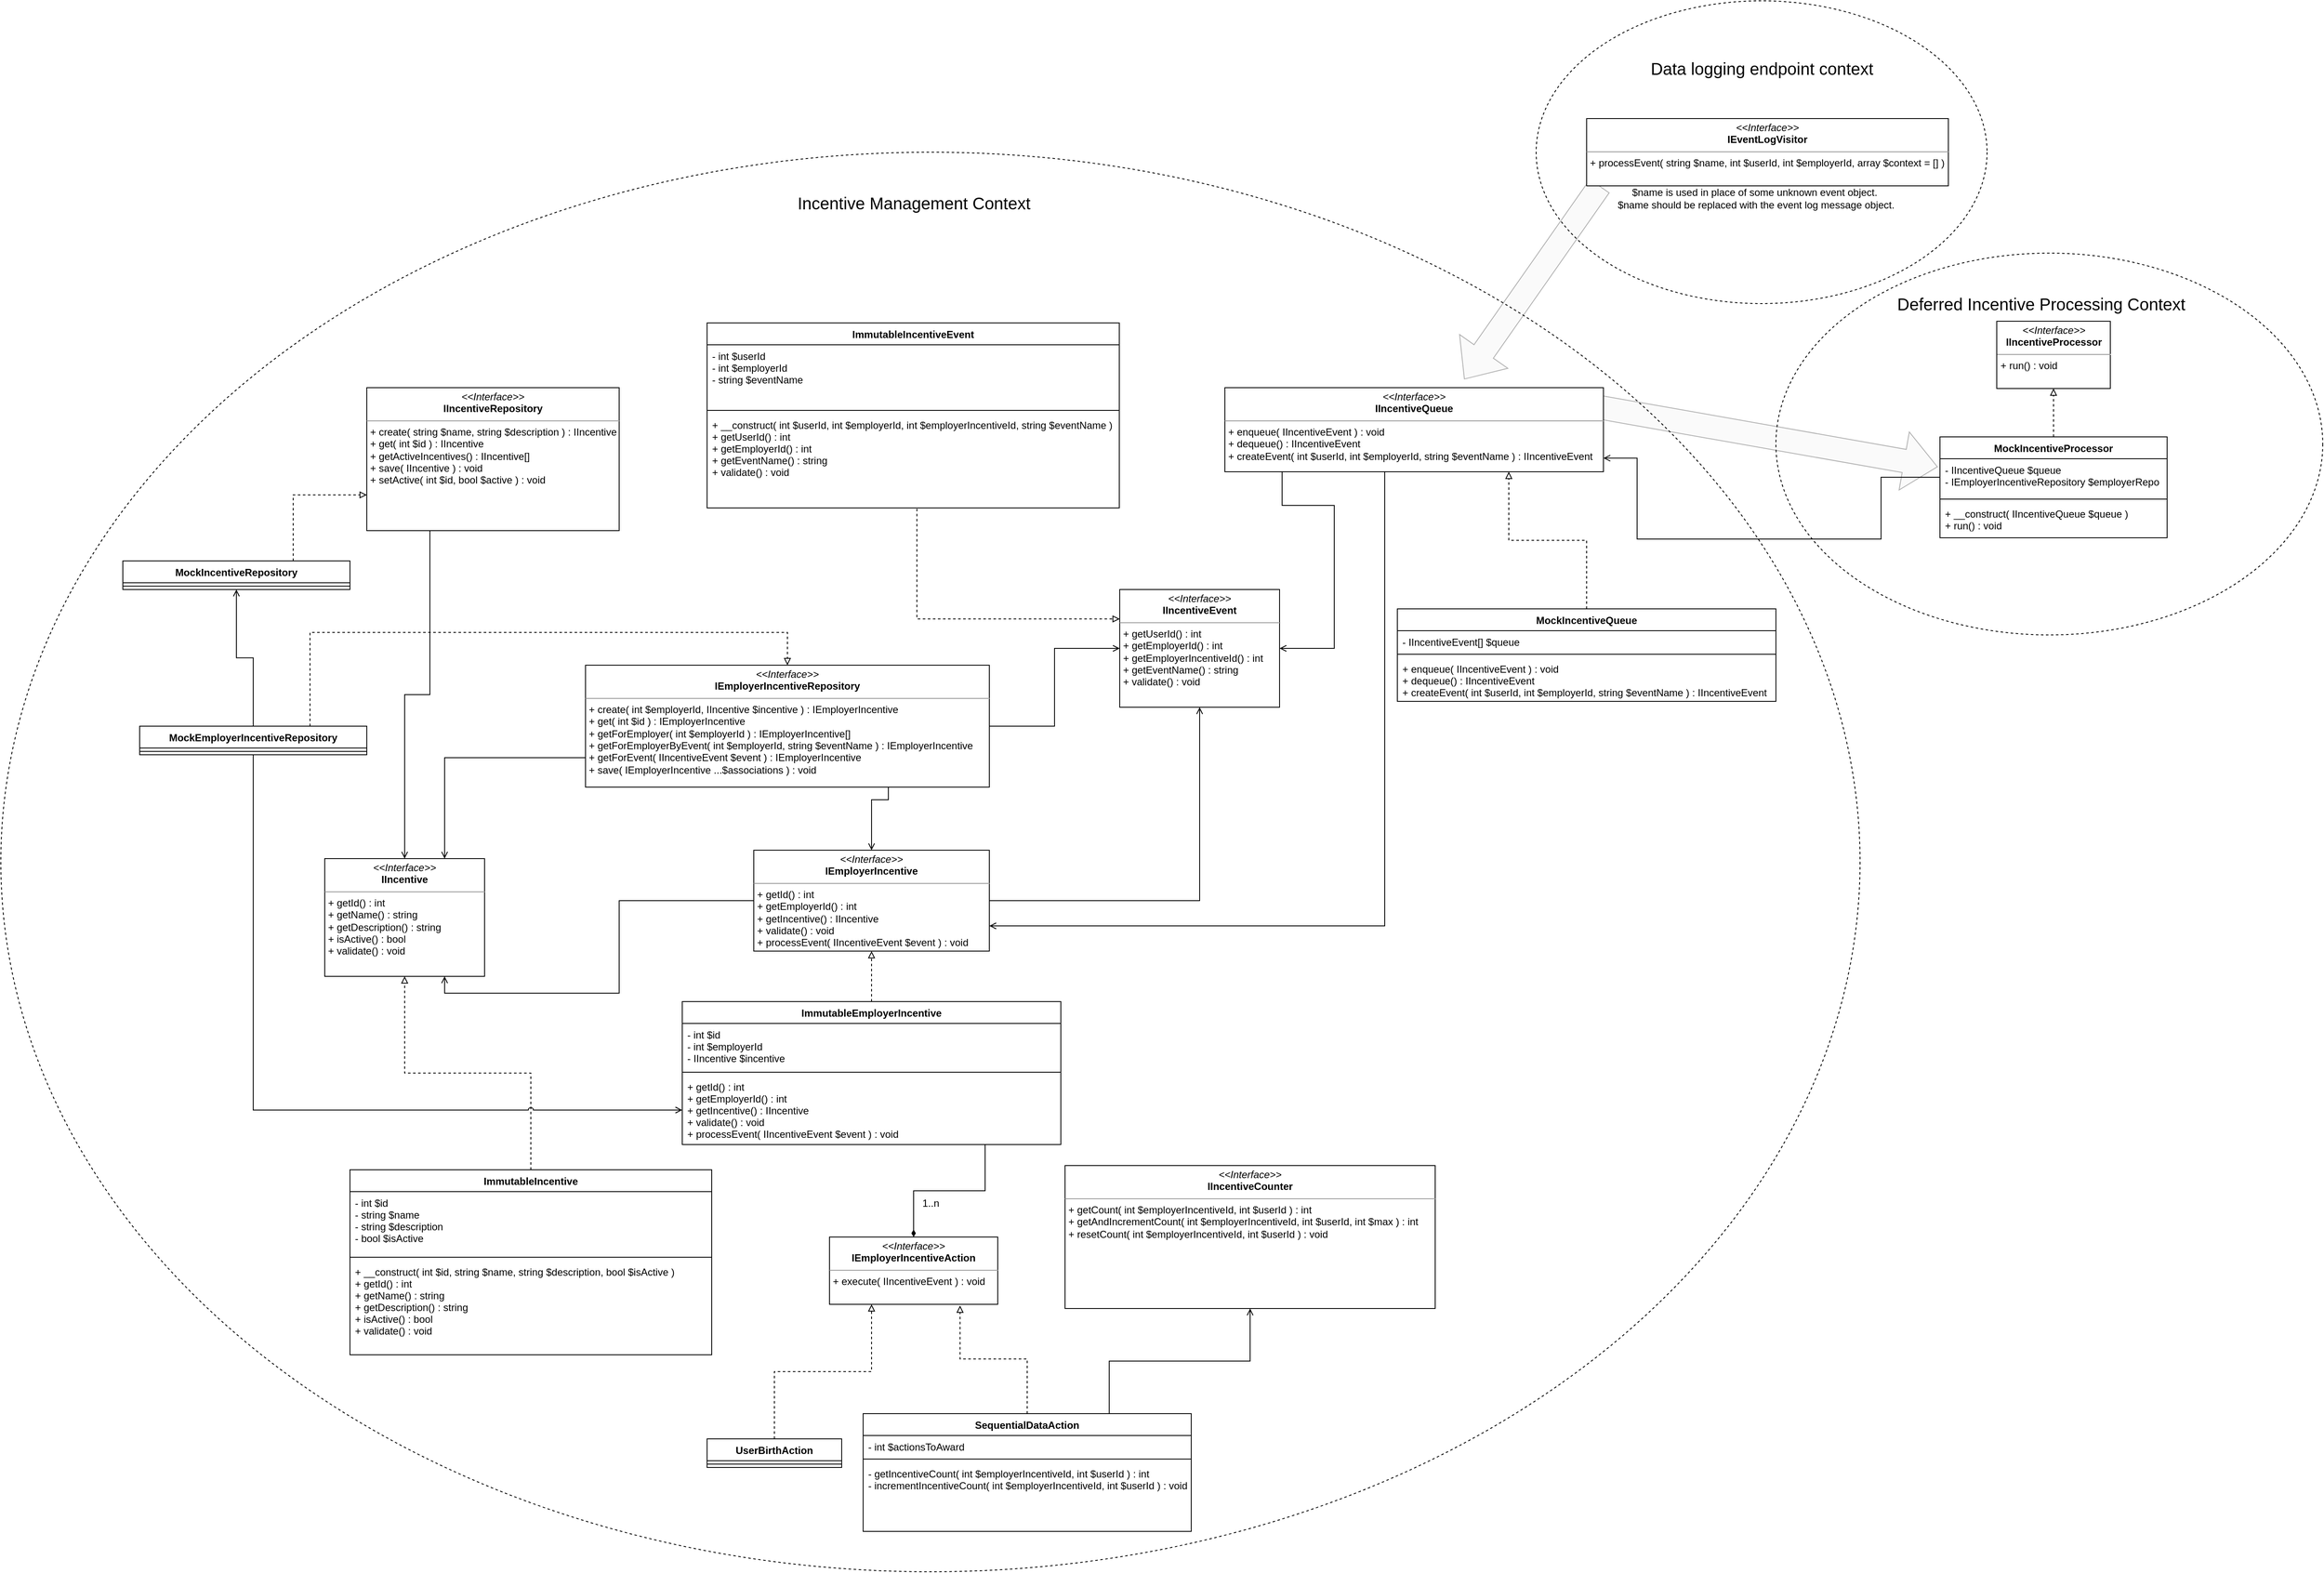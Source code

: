 <mxfile version="12.3.2" type="device" pages="1"><diagram id="w8nYKSgUVGwrsu3rwgp2" name="Page-1"><mxGraphModel dx="6105" dy="4440" grid="1" gridSize="10" guides="1" tooltips="1" connect="1" arrows="1" fold="1" page="1" pageScale="1" pageWidth="850" pageHeight="1100" math="0" shadow="0"><root><mxCell id="0"/><mxCell id="1" parent="0"/><mxCell id="diBROTIXN0L4jLdC5hcn-10" value="" style="html=1;shadow=0;dashed=0;align=center;verticalAlign=middle;shape=mxgraph.arrows2.arrow;dy=0.6;dx=40;notch=0;fillColor=#f5f5f5;rotation=125;strokeColor=#666666;fontColor=#333333;opacity=50;" vertex="1" parent="1"><mxGeometry x="-435" y="-1240" width="280" height="70" as="geometry"/></mxCell><mxCell id="diBROTIXN0L4jLdC5hcn-9" value="" style="html=1;shadow=0;dashed=0;align=center;verticalAlign=middle;shape=mxgraph.arrows2.arrow;dy=0.6;dx=40;notch=0;fillColor=#f5f5f5;rotation=10;strokeColor=#666666;fontColor=#333333;opacity=50;" vertex="1" parent="1"><mxGeometry x="-220" y="-1056.5" width="410" height="70" as="geometry"/></mxCell><mxCell id="diBROTIXN0L4jLdC5hcn-5" value="" style="ellipse;whiteSpace=wrap;html=1;dashed=1;fillColor=none;" vertex="1" parent="1"><mxGeometry x="-2115" y="-1360" width="2210" height="1688" as="geometry"/></mxCell><mxCell id="diBROTIXN0L4jLdC5hcn-3" value="" style="ellipse;whiteSpace=wrap;html=1;dashed=1;fillColor=none;" vertex="1" parent="1"><mxGeometry x="-5" y="-1240" width="650" height="454" as="geometry"/></mxCell><mxCell id="jz5-Tmm67pTyrGFN-O3j-2" value="&lt;p style=&quot;margin: 0px ; margin-top: 4px ; text-align: center&quot;&gt;&lt;i&gt;&amp;lt;&amp;lt;Interface&amp;gt;&amp;gt;&lt;/i&gt;&lt;br&gt;&lt;b&gt;IIncentive&lt;/b&gt;&lt;/p&gt;&lt;hr size=&quot;1&quot;&gt;&lt;p style=&quot;margin: 0px ; margin-left: 4px&quot;&gt;&lt;/p&gt;&lt;p style=&quot;margin: 0px ; margin-left: 4px&quot;&gt;+ getId() : int&lt;/p&gt;&lt;p style=&quot;margin: 0px ; margin-left: 4px&quot;&gt;+ getName() : string&lt;/p&gt;&lt;p style=&quot;margin: 0px ; margin-left: 4px&quot;&gt;+ getDescription() : string&lt;/p&gt;&lt;p style=&quot;margin: 0px ; margin-left: 4px&quot;&gt;+ isActive() : bool&lt;/p&gt;&lt;p style=&quot;margin: 0px ; margin-left: 4px&quot;&gt;+ validate() : void&lt;/p&gt;" style="verticalAlign=top;align=left;overflow=fill;fontSize=12;fontFamily=Helvetica;html=1;" parent="1" vertex="1"><mxGeometry x="-1730" y="-520" width="190" height="140" as="geometry"/></mxCell><mxCell id="jz5-Tmm67pTyrGFN-O3j-187" style="edgeStyle=orthogonalEdgeStyle;rounded=0;orthogonalLoop=1;jettySize=auto;html=1;entryX=0.5;entryY=0;entryDx=0;entryDy=0;startArrow=none;startFill=0;endArrow=open;endFill=0;exitX=0.25;exitY=1;exitDx=0;exitDy=0;" parent="1" source="jz5-Tmm67pTyrGFN-O3j-3" target="jz5-Tmm67pTyrGFN-O3j-2" edge="1"><mxGeometry relative="1" as="geometry"/></mxCell><mxCell id="jz5-Tmm67pTyrGFN-O3j-3" value="&lt;p style=&quot;margin: 0px ; margin-top: 4px ; text-align: center&quot;&gt;&lt;i&gt;&amp;lt;&amp;lt;Interface&amp;gt;&amp;gt;&lt;/i&gt;&lt;br&gt;&lt;b&gt;IIncentiveRepository&lt;/b&gt;&lt;/p&gt;&lt;hr size=&quot;1&quot;&gt;&lt;p style=&quot;margin: 0px ; margin-left: 4px&quot;&gt;&lt;/p&gt;&lt;p style=&quot;margin: 0px ; margin-left: 4px&quot;&gt;&lt;span&gt;+ create( string $name, string $description ) : IIncentive&lt;/span&gt;&lt;/p&gt;&lt;p style=&quot;margin: 0px ; margin-left: 4px&quot;&gt;&lt;span&gt;+ get( int $id ) : IIncentive&lt;/span&gt;&lt;br&gt;&lt;/p&gt;&lt;p style=&quot;margin: 0px ; margin-left: 4px&quot;&gt;+ getActiveIncentives() : IIncentive[]&lt;/p&gt;&lt;p style=&quot;margin: 0px ; margin-left: 4px&quot;&gt;&lt;span&gt;+ save( IIncentive ) : void&lt;/span&gt;&lt;br&gt;&lt;/p&gt;&lt;p style=&quot;margin: 0px ; margin-left: 4px&quot;&gt;&lt;span&gt;+ setActive( int $id, bool $active ) : void&lt;/span&gt;&lt;/p&gt;&lt;p style=&quot;margin: 0px ; margin-left: 4px&quot;&gt;&lt;br&gt;&lt;/p&gt;" style="verticalAlign=top;align=left;overflow=fill;fontSize=12;fontFamily=Helvetica;html=1;" parent="1" vertex="1"><mxGeometry x="-1680" y="-1080" width="300" height="170" as="geometry"/></mxCell><mxCell id="jz5-Tmm67pTyrGFN-O3j-185" style="edgeStyle=orthogonalEdgeStyle;rounded=0;orthogonalLoop=1;jettySize=auto;html=1;entryX=0;entryY=0.5;entryDx=0;entryDy=0;startArrow=none;startFill=0;endArrow=open;endFill=0;" parent="1" source="jz5-Tmm67pTyrGFN-O3j-63" target="jz5-Tmm67pTyrGFN-O3j-155" edge="1"><mxGeometry relative="1" as="geometry"/></mxCell><mxCell id="jz5-Tmm67pTyrGFN-O3j-188" style="edgeStyle=orthogonalEdgeStyle;rounded=0;orthogonalLoop=1;jettySize=auto;html=1;startArrow=none;startFill=0;endArrow=open;endFill=0;exitX=0.75;exitY=1;exitDx=0;exitDy=0;entryX=0.5;entryY=0;entryDx=0;entryDy=0;" parent="1" source="jz5-Tmm67pTyrGFN-O3j-63" target="jz5-Tmm67pTyrGFN-O3j-64" edge="1"><mxGeometry relative="1" as="geometry"><Array as="points"><mxPoint x="-1060" y="-590"/><mxPoint x="-1080" y="-590"/></Array><mxPoint x="-1100" y="-560" as="targetPoint"/></mxGeometry></mxCell><mxCell id="jz5-Tmm67pTyrGFN-O3j-227" style="edgeStyle=orthogonalEdgeStyle;rounded=0;orthogonalLoop=1;jettySize=auto;html=1;entryX=0.75;entryY=0;entryDx=0;entryDy=0;startArrow=none;startFill=0;endArrow=open;endFill=0;exitX=0;exitY=0.75;exitDx=0;exitDy=0;" parent="1" source="jz5-Tmm67pTyrGFN-O3j-63" target="jz5-Tmm67pTyrGFN-O3j-2" edge="1"><mxGeometry relative="1" as="geometry"><Array as="points"><mxPoint x="-1320" y="-640"/><mxPoint x="-1588" y="-640"/></Array></mxGeometry></mxCell><mxCell id="jz5-Tmm67pTyrGFN-O3j-63" value="&lt;p style=&quot;margin: 0px ; margin-top: 4px ; text-align: center&quot;&gt;&lt;i&gt;&amp;lt;&amp;lt;Interface&amp;gt;&amp;gt;&lt;/i&gt;&lt;br&gt;&lt;b&gt;IEmployerIncentiveRepository&lt;/b&gt;&lt;/p&gt;&lt;hr size=&quot;1&quot;&gt;&lt;p style=&quot;margin: 0px ; margin-left: 4px&quot;&gt;&lt;/p&gt;&lt;p style=&quot;margin: 0px ; margin-left: 4px&quot;&gt;+ create( int $employerId, IIncentive $incentive ) : IEmployerIncentive&lt;/p&gt;&lt;p style=&quot;margin: 0px ; margin-left: 4px&quot;&gt;+ get( int $id ) : IEmployerIncentive&lt;/p&gt;&lt;p style=&quot;margin: 0px ; margin-left: 4px&quot;&gt;+ getForEmployer( int $employerId ) : IEmployerIncentive[]&lt;/p&gt;&lt;p style=&quot;margin: 0px ; margin-left: 4px&quot;&gt;+ getForEmployerByEvent( int $employerId, string $eventName ) : IEmployerIncentive&lt;br&gt;&lt;/p&gt;&lt;p style=&quot;margin: 0px ; margin-left: 4px&quot;&gt;+ getForEvent( IIncentiveEvent $event ) : IEmployerIncentive&lt;br&gt;&lt;/p&gt;&lt;p style=&quot;margin: 0px ; margin-left: 4px&quot;&gt;&lt;span&gt;+ save( IEmployerIncentive ...$associations ) : void&lt;/span&gt;&lt;/p&gt;" style="verticalAlign=top;align=left;overflow=fill;fontSize=12;fontFamily=Helvetica;html=1;" parent="1" vertex="1"><mxGeometry x="-1420" y="-750" width="480" height="145" as="geometry"/></mxCell><mxCell id="jz5-Tmm67pTyrGFN-O3j-189" style="edgeStyle=orthogonalEdgeStyle;rounded=0;orthogonalLoop=1;jettySize=auto;html=1;entryX=0.5;entryY=1;entryDx=0;entryDy=0;startArrow=none;startFill=0;endArrow=open;endFill=0;" parent="1" source="jz5-Tmm67pTyrGFN-O3j-64" target="jz5-Tmm67pTyrGFN-O3j-155" edge="1"><mxGeometry relative="1" as="geometry"/></mxCell><mxCell id="jz5-Tmm67pTyrGFN-O3j-216" style="edgeStyle=orthogonalEdgeStyle;rounded=0;orthogonalLoop=1;jettySize=auto;html=1;entryX=0.75;entryY=1;entryDx=0;entryDy=0;startArrow=none;startFill=0;endArrow=open;endFill=0;" parent="1" source="jz5-Tmm67pTyrGFN-O3j-64" target="jz5-Tmm67pTyrGFN-O3j-2" edge="1"><mxGeometry relative="1" as="geometry"/></mxCell><mxCell id="jz5-Tmm67pTyrGFN-O3j-64" value="&lt;p style=&quot;margin: 0px ; margin-top: 4px ; text-align: center&quot;&gt;&lt;i&gt;&amp;lt;&amp;lt;Interface&amp;gt;&amp;gt;&lt;/i&gt;&lt;br&gt;&lt;b&gt;IEmployerIncentive&lt;/b&gt;&lt;/p&gt;&lt;hr size=&quot;1&quot;&gt;&lt;p style=&quot;margin: 0px ; margin-left: 4px&quot;&gt;&lt;/p&gt;&lt;p style=&quot;margin: 0px ; margin-left: 4px&quot;&gt;+ getId() : int&lt;/p&gt;&lt;p style=&quot;margin: 0px ; margin-left: 4px&quot;&gt;+ getEmployerId() : int&lt;/p&gt;&lt;p style=&quot;margin: 0px ; margin-left: 4px&quot;&gt;+ getIncentive() : IIncentive&lt;/p&gt;&lt;p style=&quot;margin: 0px ; margin-left: 4px&quot;&gt;+ validate() : void&lt;/p&gt;&lt;p style=&quot;margin: 0px ; margin-left: 4px&quot;&gt;+ processEvent( IIncentiveEvent $event ) : void&amp;nbsp;&lt;/p&gt;" style="verticalAlign=top;align=left;overflow=fill;fontSize=12;fontFamily=Helvetica;html=1;" parent="1" vertex="1"><mxGeometry x="-1220" y="-530" width="280" height="120" as="geometry"/></mxCell><mxCell id="jz5-Tmm67pTyrGFN-O3j-186" style="edgeStyle=orthogonalEdgeStyle;rounded=0;orthogonalLoop=1;jettySize=auto;html=1;entryX=1;entryY=0.5;entryDx=0;entryDy=0;startArrow=none;startFill=0;endArrow=open;endFill=0;exitX=0.25;exitY=1;exitDx=0;exitDy=0;" parent="1" source="jz5-Tmm67pTyrGFN-O3j-112" target="jz5-Tmm67pTyrGFN-O3j-155" edge="1"><mxGeometry relative="1" as="geometry"><Array as="points"><mxPoint x="-592" y="-940"/><mxPoint x="-530" y="-940"/><mxPoint x="-530" y="-770"/></Array></mxGeometry></mxCell><mxCell id="jz5-Tmm67pTyrGFN-O3j-229" style="edgeStyle=orthogonalEdgeStyle;rounded=0;orthogonalLoop=1;jettySize=auto;html=1;entryX=1;entryY=0.75;entryDx=0;entryDy=0;startArrow=none;startFill=0;endArrow=open;endFill=0;exitX=0.5;exitY=1;exitDx=0;exitDy=0;" parent="1" source="jz5-Tmm67pTyrGFN-O3j-112" target="jz5-Tmm67pTyrGFN-O3j-64" edge="1"><mxGeometry relative="1" as="geometry"><Array as="points"><mxPoint x="-470" y="-980"/><mxPoint x="-470" y="-440"/></Array></mxGeometry></mxCell><mxCell id="jz5-Tmm67pTyrGFN-O3j-112" value="&lt;p style=&quot;margin: 0px ; margin-top: 4px ; text-align: center&quot;&gt;&lt;i&gt;&amp;lt;&amp;lt;Interface&amp;gt;&amp;gt;&lt;/i&gt;&lt;br&gt;&lt;b&gt;IIncentiveQueue&lt;/b&gt;&lt;/p&gt;&lt;hr size=&quot;1&quot;&gt;&lt;p style=&quot;margin: 0px ; margin-left: 4px&quot;&gt;&lt;/p&gt;&lt;p style=&quot;margin: 0px ; margin-left: 4px&quot;&gt;+ enqueue( IIncentiveEvent ) : void&lt;/p&gt;&lt;p style=&quot;margin: 0px ; margin-left: 4px&quot;&gt;+ dequeue() : IIncentiveEvent&lt;/p&gt;&lt;p style=&quot;margin: 0px ; margin-left: 4px&quot;&gt;+ createEvent( int $userId, int $employerId, string $eventName ) : IIncentiveEvent&lt;/p&gt;" style="verticalAlign=top;align=left;overflow=fill;fontSize=12;fontFamily=Helvetica;html=1;" parent="1" vertex="1"><mxGeometry x="-660" y="-1080" width="450" height="100" as="geometry"/></mxCell><mxCell id="jz5-Tmm67pTyrGFN-O3j-131" value="&lt;p style=&quot;margin: 0px ; margin-top: 4px ; text-align: center&quot;&gt;&lt;i&gt;&amp;lt;&amp;lt;Interface&amp;gt;&amp;gt;&lt;/i&gt;&lt;br&gt;&lt;b&gt;IIncentiveProcessor&lt;/b&gt;&lt;/p&gt;&lt;hr size=&quot;1&quot;&gt;&lt;p style=&quot;margin: 0px ; margin-left: 4px&quot;&gt;&lt;/p&gt;&lt;p style=&quot;margin: 0px ; margin-left: 4px&quot;&gt;+ run() : void&lt;/p&gt;" style="verticalAlign=top;align=left;overflow=fill;fontSize=12;fontFamily=Helvetica;html=1;" parent="1" vertex="1"><mxGeometry x="257.5" y="-1159" width="135" height="80" as="geometry"/></mxCell><mxCell id="jz5-Tmm67pTyrGFN-O3j-155" value="&lt;p style=&quot;margin: 0px ; margin-top: 4px ; text-align: center&quot;&gt;&lt;i&gt;&amp;lt;&amp;lt;Interface&amp;gt;&amp;gt;&lt;/i&gt;&lt;br&gt;&lt;b&gt;IIncentiveEvent&lt;/b&gt;&lt;/p&gt;&lt;hr size=&quot;1&quot;&gt;&lt;p style=&quot;margin: 0px ; margin-left: 4px&quot;&gt;&lt;/p&gt;&lt;p style=&quot;margin: 0px ; margin-left: 4px&quot;&gt;+ getUserId() : int&lt;/p&gt;&lt;p style=&quot;margin: 0px ; margin-left: 4px&quot;&gt;+ getEmployerId() : int&lt;/p&gt;&lt;p style=&quot;margin: 0px ; margin-left: 4px&quot;&gt;+ getEmployerIncentiveId() : int&lt;/p&gt;&lt;p style=&quot;margin: 0px ; margin-left: 4px&quot;&gt;&lt;span&gt;+ getEventName() : string&lt;/span&gt;&lt;br&gt;&lt;/p&gt;&lt;p style=&quot;margin: 0px ; margin-left: 4px&quot;&gt;+ validate() : void&lt;/p&gt;&lt;p style=&quot;margin: 0px ; margin-left: 4px&quot;&gt;&lt;br&gt;&lt;/p&gt;" style="verticalAlign=top;align=left;overflow=fill;fontSize=12;fontFamily=Helvetica;html=1;" parent="1" vertex="1"><mxGeometry x="-785" y="-840" width="190" height="140" as="geometry"/></mxCell><mxCell id="jz5-Tmm67pTyrGFN-O3j-160" value="&lt;p style=&quot;margin: 0px ; margin-top: 4px ; text-align: center&quot;&gt;&lt;i&gt;&amp;lt;&amp;lt;Interface&amp;gt;&amp;gt;&lt;/i&gt;&lt;br&gt;&lt;b&gt;IEmployerIncentiveAction&lt;/b&gt;&lt;/p&gt;&lt;hr size=&quot;1&quot;&gt;&lt;p style=&quot;margin: 0px ; margin-left: 4px&quot;&gt;&lt;/p&gt;&lt;p style=&quot;margin: 0px ; margin-left: 4px&quot;&gt;+ execute( IIncentiveEvent ) : void&lt;/p&gt;" style="verticalAlign=top;align=left;overflow=fill;fontSize=12;fontFamily=Helvetica;html=1;" parent="1" vertex="1"><mxGeometry x="-1130" y="-70" width="200" height="80" as="geometry"/></mxCell><mxCell id="jz5-Tmm67pTyrGFN-O3j-192" value="" style="group" parent="1" vertex="1" connectable="0"><mxGeometry x="-230" y="-1400" width="430" height="110" as="geometry"/></mxCell><mxCell id="jz5-Tmm67pTyrGFN-O3j-109" value="&lt;p style=&quot;margin: 0px ; margin-top: 4px ; text-align: center&quot;&gt;&lt;i&gt;&amp;lt;&amp;lt;Interface&amp;gt;&amp;gt;&lt;/i&gt;&lt;br&gt;&lt;b&gt;IEventLogVisitor&lt;/b&gt;&lt;/p&gt;&lt;hr size=&quot;1&quot;&gt;&lt;p style=&quot;margin: 0px ; margin-left: 4px&quot;&gt;&lt;/p&gt;&lt;p style=&quot;margin: 0px ; margin-left: 4px&quot;&gt;+ processEvent( string $name, int $userId, int $employerId, array $context = [] )&lt;br&gt;&lt;br&gt;&lt;/p&gt;" style="verticalAlign=top;align=left;overflow=fill;fontSize=12;fontFamily=Helvetica;html=1;" parent="jz5-Tmm67pTyrGFN-O3j-192" vertex="1"><mxGeometry width="430" height="80" as="geometry"/></mxCell><mxCell id="jz5-Tmm67pTyrGFN-O3j-118" value="$name is used in place of some unknown event object.&amp;nbsp; &lt;br&gt;$name should be replaced with the event log message object." style="text;html=1;align=center;verticalAlign=middle;resizable=0;points=[];;autosize=1;" parent="jz5-Tmm67pTyrGFN-O3j-192" vertex="1"><mxGeometry x="30.5" y="80" width="340" height="30" as="geometry"/></mxCell><mxCell id="jz5-Tmm67pTyrGFN-O3j-197" style="edgeStyle=orthogonalEdgeStyle;rounded=0;orthogonalLoop=1;jettySize=auto;html=1;entryX=0.5;entryY=1;entryDx=0;entryDy=0;startArrow=none;startFill=0;endArrow=block;endFill=0;dashed=1;" parent="1" source="jz5-Tmm67pTyrGFN-O3j-193" target="jz5-Tmm67pTyrGFN-O3j-131" edge="1"><mxGeometry relative="1" as="geometry"/></mxCell><mxCell id="jz5-Tmm67pTyrGFN-O3j-236" style="edgeStyle=orthogonalEdgeStyle;rounded=0;jumpStyle=arc;orthogonalLoop=1;jettySize=auto;html=1;startArrow=none;startFill=0;endArrow=open;endFill=0;exitX=0;exitY=0.5;exitDx=0;exitDy=0;entryX=1;entryY=0.838;entryDx=0;entryDy=0;entryPerimeter=0;" parent="1" source="jz5-Tmm67pTyrGFN-O3j-194" target="jz5-Tmm67pTyrGFN-O3j-112" edge="1"><mxGeometry relative="1" as="geometry"><Array as="points"><mxPoint x="120" y="-973"/><mxPoint x="120" y="-900"/><mxPoint x="-170" y="-900"/><mxPoint x="-170" y="-996"/></Array><mxPoint x="150" y="-869" as="sourcePoint"/><mxPoint x="-130" y="-1060" as="targetPoint"/></mxGeometry></mxCell><mxCell id="jz5-Tmm67pTyrGFN-O3j-193" value="MockIncentiveProcessor" style="swimlane;fontStyle=1;align=center;verticalAlign=top;childLayout=stackLayout;horizontal=1;startSize=26;horizontalStack=0;resizeParent=1;resizeParentMax=0;resizeLast=0;collapsible=1;marginBottom=0;" parent="1" vertex="1"><mxGeometry x="190" y="-1021.5" width="270" height="120" as="geometry"/></mxCell><mxCell id="jz5-Tmm67pTyrGFN-O3j-194" value="- IIncentiveQueue $queue&#10;- IEmployerIncentiveRepository $employerRepo" style="text;strokeColor=none;fillColor=none;align=left;verticalAlign=top;spacingLeft=4;spacingRight=4;overflow=hidden;rotatable=0;points=[[0,0.5],[1,0.5]];portConstraint=eastwest;" parent="jz5-Tmm67pTyrGFN-O3j-193" vertex="1"><mxGeometry y="26" width="270" height="44" as="geometry"/></mxCell><mxCell id="jz5-Tmm67pTyrGFN-O3j-195" value="" style="line;strokeWidth=1;fillColor=none;align=left;verticalAlign=middle;spacingTop=-1;spacingLeft=3;spacingRight=3;rotatable=0;labelPosition=right;points=[];portConstraint=eastwest;" parent="jz5-Tmm67pTyrGFN-O3j-193" vertex="1"><mxGeometry y="70" width="270" height="8" as="geometry"/></mxCell><mxCell id="jz5-Tmm67pTyrGFN-O3j-196" value="+ __construct( IIncentiveQueue $queue )&#10;+ run() : void" style="text;strokeColor=none;fillColor=none;align=left;verticalAlign=top;spacingLeft=4;spacingRight=4;overflow=hidden;rotatable=0;points=[[0,0.5],[1,0.5]];portConstraint=eastwest;" parent="jz5-Tmm67pTyrGFN-O3j-193" vertex="1"><mxGeometry y="78" width="270" height="42" as="geometry"/></mxCell><mxCell id="jz5-Tmm67pTyrGFN-O3j-203" style="edgeStyle=orthogonalEdgeStyle;rounded=0;orthogonalLoop=1;jettySize=auto;html=1;entryX=0;entryY=0.75;entryDx=0;entryDy=0;dashed=1;startArrow=none;startFill=0;endArrow=block;endFill=0;exitX=0.75;exitY=0;exitDx=0;exitDy=0;" parent="1" source="jz5-Tmm67pTyrGFN-O3j-198" target="jz5-Tmm67pTyrGFN-O3j-3" edge="1"><mxGeometry relative="1" as="geometry"/></mxCell><mxCell id="jz5-Tmm67pTyrGFN-O3j-198" value="MockIncentiveRepository" style="swimlane;fontStyle=1;align=center;verticalAlign=top;childLayout=stackLayout;horizontal=1;startSize=26;horizontalStack=0;resizeParent=1;resizeParentMax=0;resizeLast=0;collapsible=1;marginBottom=0;" parent="1" vertex="1"><mxGeometry x="-1970" y="-874" width="270" height="34" as="geometry"/></mxCell><mxCell id="jz5-Tmm67pTyrGFN-O3j-200" value="" style="line;strokeWidth=1;fillColor=none;align=left;verticalAlign=middle;spacingTop=-1;spacingLeft=3;spacingRight=3;rotatable=0;labelPosition=right;points=[];portConstraint=eastwest;" parent="jz5-Tmm67pTyrGFN-O3j-198" vertex="1"><mxGeometry y="26" width="270" height="8" as="geometry"/></mxCell><mxCell id="jz5-Tmm67pTyrGFN-O3j-208" style="edgeStyle=orthogonalEdgeStyle;rounded=0;orthogonalLoop=1;jettySize=auto;html=1;entryX=0.5;entryY=1;entryDx=0;entryDy=0;dashed=1;startArrow=none;startFill=0;endArrow=block;endFill=0;" parent="1" source="jz5-Tmm67pTyrGFN-O3j-204" target="jz5-Tmm67pTyrGFN-O3j-2" edge="1"><mxGeometry relative="1" as="geometry"/></mxCell><mxCell id="jz5-Tmm67pTyrGFN-O3j-204" value="ImmutableIncentive" style="swimlane;fontStyle=1;align=center;verticalAlign=top;childLayout=stackLayout;horizontal=1;startSize=26;horizontalStack=0;resizeParent=1;resizeParentMax=0;resizeLast=0;collapsible=1;marginBottom=0;" parent="1" vertex="1"><mxGeometry x="-1700" y="-150" width="430" height="220" as="geometry"/></mxCell><mxCell id="jz5-Tmm67pTyrGFN-O3j-205" value="- int $id&#10;- string $name&#10;- string $description&#10;- bool $isActive" style="text;strokeColor=none;fillColor=none;align=left;verticalAlign=top;spacingLeft=4;spacingRight=4;overflow=hidden;rotatable=0;points=[[0,0.5],[1,0.5]];portConstraint=eastwest;" parent="jz5-Tmm67pTyrGFN-O3j-204" vertex="1"><mxGeometry y="26" width="430" height="74" as="geometry"/></mxCell><mxCell id="jz5-Tmm67pTyrGFN-O3j-206" value="" style="line;strokeWidth=1;fillColor=none;align=left;verticalAlign=middle;spacingTop=-1;spacingLeft=3;spacingRight=3;rotatable=0;labelPosition=right;points=[];portConstraint=eastwest;" parent="jz5-Tmm67pTyrGFN-O3j-204" vertex="1"><mxGeometry y="100" width="430" height="8" as="geometry"/></mxCell><mxCell id="jz5-Tmm67pTyrGFN-O3j-207" value="+ __construct( int $id, string $name, string $description, bool $isActive )&#10;+ getId() : int&#10;+ getName() : string&#10;+ getDescription() : string&#10;+ isActive() : bool&#10;+ validate() : void" style="text;strokeColor=none;fillColor=none;align=left;verticalAlign=top;spacingLeft=4;spacingRight=4;overflow=hidden;rotatable=0;points=[[0,0.5],[1,0.5]];portConstraint=eastwest;" parent="jz5-Tmm67pTyrGFN-O3j-204" vertex="1"><mxGeometry y="108" width="430" height="112" as="geometry"/></mxCell><mxCell id="jz5-Tmm67pTyrGFN-O3j-217" style="edgeStyle=orthogonalEdgeStyle;rounded=0;orthogonalLoop=1;jettySize=auto;html=1;entryX=0.75;entryY=1;entryDx=0;entryDy=0;startArrow=none;startFill=0;endArrow=block;endFill=0;dashed=1;" parent="1" source="jz5-Tmm67pTyrGFN-O3j-209" target="jz5-Tmm67pTyrGFN-O3j-112" edge="1"><mxGeometry relative="1" as="geometry"/></mxCell><mxCell id="jz5-Tmm67pTyrGFN-O3j-209" value="MockIncentiveQueue" style="swimlane;fontStyle=1;align=center;verticalAlign=top;childLayout=stackLayout;horizontal=1;startSize=26;horizontalStack=0;resizeParent=1;resizeParentMax=0;resizeLast=0;collapsible=1;marginBottom=0;" parent="1" vertex="1"><mxGeometry x="-455" y="-817" width="450" height="110" as="geometry"/></mxCell><mxCell id="jz5-Tmm67pTyrGFN-O3j-210" value="- IIncentiveEvent[] $queue" style="text;strokeColor=none;fillColor=none;align=left;verticalAlign=top;spacingLeft=4;spacingRight=4;overflow=hidden;rotatable=0;points=[[0,0.5],[1,0.5]];portConstraint=eastwest;" parent="jz5-Tmm67pTyrGFN-O3j-209" vertex="1"><mxGeometry y="26" width="450" height="24" as="geometry"/></mxCell><mxCell id="jz5-Tmm67pTyrGFN-O3j-211" value="" style="line;strokeWidth=1;fillColor=none;align=left;verticalAlign=middle;spacingTop=-1;spacingLeft=3;spacingRight=3;rotatable=0;labelPosition=right;points=[];portConstraint=eastwest;" parent="jz5-Tmm67pTyrGFN-O3j-209" vertex="1"><mxGeometry y="50" width="450" height="8" as="geometry"/></mxCell><mxCell id="jz5-Tmm67pTyrGFN-O3j-212" value="+ enqueue( IIncentiveEvent ) : void&#10;+ dequeue() : IIncentiveEvent&#10;+ createEvent( int $userId, int $employerId, string $eventName ) : IIncentiveEvent" style="text;strokeColor=none;fillColor=none;align=left;verticalAlign=top;spacingLeft=4;spacingRight=4;overflow=hidden;rotatable=0;points=[[0,0.5],[1,0.5]];portConstraint=eastwest;" parent="jz5-Tmm67pTyrGFN-O3j-209" vertex="1"><mxGeometry y="58" width="450" height="52" as="geometry"/></mxCell><mxCell id="jz5-Tmm67pTyrGFN-O3j-215" style="edgeStyle=orthogonalEdgeStyle;rounded=0;orthogonalLoop=1;jettySize=auto;html=1;entryX=0.5;entryY=0;entryDx=0;entryDy=0;dashed=1;startArrow=none;startFill=0;endArrow=block;endFill=0;exitX=0.75;exitY=0;exitDx=0;exitDy=0;" parent="1" source="jz5-Tmm67pTyrGFN-O3j-213" target="jz5-Tmm67pTyrGFN-O3j-63" edge="1"><mxGeometry relative="1" as="geometry"><Array as="points"><mxPoint x="-1747" y="-789"/><mxPoint x="-1180" y="-789"/></Array></mxGeometry></mxCell><mxCell id="jz5-Tmm67pTyrGFN-O3j-224" style="edgeStyle=orthogonalEdgeStyle;rounded=0;orthogonalLoop=1;jettySize=auto;html=1;entryX=0.5;entryY=1;entryDx=0;entryDy=0;startArrow=none;startFill=0;endArrow=open;endFill=0;exitX=0.5;exitY=0;exitDx=0;exitDy=0;" parent="1" source="jz5-Tmm67pTyrGFN-O3j-213" target="jz5-Tmm67pTyrGFN-O3j-198" edge="1"><mxGeometry relative="1" as="geometry"/></mxCell><mxCell id="jz5-Tmm67pTyrGFN-O3j-237" style="edgeStyle=orthogonalEdgeStyle;rounded=0;jumpStyle=arc;orthogonalLoop=1;jettySize=auto;html=1;entryX=0;entryY=0.5;entryDx=0;entryDy=0;startArrow=none;startFill=0;endArrow=open;endFill=0;" parent="1" source="jz5-Tmm67pTyrGFN-O3j-213" target="jz5-Tmm67pTyrGFN-O3j-221" edge="1"><mxGeometry relative="1" as="geometry"/></mxCell><mxCell id="jz5-Tmm67pTyrGFN-O3j-213" value="MockEmployerIncentiveRepository" style="swimlane;fontStyle=1;align=center;verticalAlign=top;childLayout=stackLayout;horizontal=1;startSize=26;horizontalStack=0;resizeParent=1;resizeParentMax=0;resizeLast=0;collapsible=1;marginBottom=0;" parent="1" vertex="1"><mxGeometry x="-1950" y="-677.5" width="270" height="34" as="geometry"/></mxCell><mxCell id="jz5-Tmm67pTyrGFN-O3j-214" value="" style="line;strokeWidth=1;fillColor=none;align=left;verticalAlign=middle;spacingTop=-1;spacingLeft=3;spacingRight=3;rotatable=0;labelPosition=right;points=[];portConstraint=eastwest;" parent="jz5-Tmm67pTyrGFN-O3j-213" vertex="1"><mxGeometry y="26" width="270" height="8" as="geometry"/></mxCell><mxCell id="jz5-Tmm67pTyrGFN-O3j-222" style="edgeStyle=orthogonalEdgeStyle;rounded=0;orthogonalLoop=1;jettySize=auto;html=1;entryX=0.5;entryY=1;entryDx=0;entryDy=0;dashed=1;startArrow=none;startFill=0;endArrow=block;endFill=0;" parent="1" source="jz5-Tmm67pTyrGFN-O3j-218" target="jz5-Tmm67pTyrGFN-O3j-64" edge="1"><mxGeometry relative="1" as="geometry"/></mxCell><mxCell id="jz5-Tmm67pTyrGFN-O3j-218" value="ImmutableEmployerIncentive" style="swimlane;fontStyle=1;align=center;verticalAlign=top;childLayout=stackLayout;horizontal=1;startSize=26;horizontalStack=0;resizeParent=1;resizeParentMax=0;resizeLast=0;collapsible=1;marginBottom=0;" parent="1" vertex="1"><mxGeometry x="-1305" y="-350" width="450" height="170" as="geometry"/></mxCell><mxCell id="jz5-Tmm67pTyrGFN-O3j-219" value="- int $id&#10;- int $employerId&#10;- IIncentive $incentive" style="text;strokeColor=none;fillColor=none;align=left;verticalAlign=top;spacingLeft=4;spacingRight=4;overflow=hidden;rotatable=0;points=[[0,0.5],[1,0.5]];portConstraint=eastwest;" parent="jz5-Tmm67pTyrGFN-O3j-218" vertex="1"><mxGeometry y="26" width="450" height="54" as="geometry"/></mxCell><mxCell id="jz5-Tmm67pTyrGFN-O3j-220" value="" style="line;strokeWidth=1;fillColor=none;align=left;verticalAlign=middle;spacingTop=-1;spacingLeft=3;spacingRight=3;rotatable=0;labelPosition=right;points=[];portConstraint=eastwest;" parent="jz5-Tmm67pTyrGFN-O3j-218" vertex="1"><mxGeometry y="80" width="450" height="8" as="geometry"/></mxCell><mxCell id="jz5-Tmm67pTyrGFN-O3j-221" value="+ getId() : int&#10;+ getEmployerId() : int&#10;+ getIncentive() : IIncentive&#10;+ validate() : void&#10;+ processEvent( IIncentiveEvent $event ) : void " style="text;strokeColor=none;fillColor=none;align=left;verticalAlign=top;spacingLeft=4;spacingRight=4;overflow=hidden;rotatable=0;points=[[0,0.5],[1,0.5]];portConstraint=eastwest;" parent="jz5-Tmm67pTyrGFN-O3j-218" vertex="1"><mxGeometry y="88" width="450" height="82" as="geometry"/></mxCell><mxCell id="jz5-Tmm67pTyrGFN-O3j-190" style="edgeStyle=orthogonalEdgeStyle;rounded=0;orthogonalLoop=1;jettySize=auto;html=1;entryX=0.5;entryY=0;entryDx=0;entryDy=0;startArrow=none;startFill=0;endArrow=diamondThin;endFill=1;exitX=0.8;exitY=0.999;exitDx=0;exitDy=0;exitPerimeter=0;" parent="1" source="jz5-Tmm67pTyrGFN-O3j-221" target="jz5-Tmm67pTyrGFN-O3j-160" edge="1"><mxGeometry relative="1" as="geometry"/></mxCell><mxCell id="jz5-Tmm67pTyrGFN-O3j-191" value="1..n" style="text;html=1;align=center;verticalAlign=middle;resizable=0;points=[];;autosize=1;" parent="1" vertex="1"><mxGeometry x="-1030" y="-120" width="40" height="20" as="geometry"/></mxCell><mxCell id="jz5-Tmm67pTyrGFN-O3j-242" style="edgeStyle=orthogonalEdgeStyle;rounded=0;jumpStyle=arc;orthogonalLoop=1;jettySize=auto;html=1;entryX=0.25;entryY=1;entryDx=0;entryDy=0;startArrow=none;startFill=0;endArrow=block;endFill=0;dashed=1;exitX=0.5;exitY=0;exitDx=0;exitDy=0;" parent="1" source="jz5-Tmm67pTyrGFN-O3j-238" target="jz5-Tmm67pTyrGFN-O3j-160" edge="1"><mxGeometry relative="1" as="geometry"><mxPoint x="-1180" y="140" as="sourcePoint"/></mxGeometry></mxCell><mxCell id="jz5-Tmm67pTyrGFN-O3j-238" value="UserBirthAction" style="swimlane;fontStyle=1;align=center;verticalAlign=top;childLayout=stackLayout;horizontal=1;startSize=26;horizontalStack=0;resizeParent=1;resizeParentMax=0;resizeLast=0;collapsible=1;marginBottom=0;" parent="1" vertex="1"><mxGeometry x="-1275.5" y="170" width="160" height="34" as="geometry"/></mxCell><mxCell id="jz5-Tmm67pTyrGFN-O3j-240" value="" style="line;strokeWidth=1;fillColor=none;align=left;verticalAlign=middle;spacingTop=-1;spacingLeft=3;spacingRight=3;rotatable=0;labelPosition=right;points=[];portConstraint=eastwest;" parent="jz5-Tmm67pTyrGFN-O3j-238" vertex="1"><mxGeometry y="26" width="160" height="8" as="geometry"/></mxCell><mxCell id="jz5-Tmm67pTyrGFN-O3j-243" value="&lt;p style=&quot;margin: 0px ; margin-top: 4px ; text-align: center&quot;&gt;&lt;i&gt;&amp;lt;&amp;lt;Interface&amp;gt;&amp;gt;&lt;/i&gt;&lt;br&gt;&lt;b&gt;IIncentiveCounter&lt;/b&gt;&lt;/p&gt;&lt;hr size=&quot;1&quot;&gt;&lt;p style=&quot;margin: 0px ; margin-left: 4px&quot;&gt;&lt;/p&gt;&lt;p style=&quot;margin: 0px ; margin-left: 4px&quot;&gt;+ getCount( int $employerIncentiveId, int $userId ) : int&lt;/p&gt;&lt;p style=&quot;margin: 0px ; margin-left: 4px&quot;&gt;+&amp;nbsp;getAndIncrementCount( int $employerIncentiveId, int $userId, int $max ) : int&lt;/p&gt;&lt;p style=&quot;margin: 0px ; margin-left: 4px&quot;&gt;+ resetCount( int $employerIncentiveId, int $userId ) : void&lt;/p&gt;" style="verticalAlign=top;align=left;overflow=fill;fontSize=12;fontFamily=Helvetica;html=1;" parent="1" vertex="1"><mxGeometry x="-850" y="-155" width="440" height="170" as="geometry"/></mxCell><mxCell id="jz5-Tmm67pTyrGFN-O3j-248" style="edgeStyle=orthogonalEdgeStyle;rounded=0;jumpStyle=arc;orthogonalLoop=1;jettySize=auto;html=1;entryX=0.776;entryY=1.019;entryDx=0;entryDy=0;entryPerimeter=0;dashed=1;startArrow=none;startFill=0;endArrow=block;endFill=0;" parent="1" source="jz5-Tmm67pTyrGFN-O3j-244" target="jz5-Tmm67pTyrGFN-O3j-160" edge="1"><mxGeometry relative="1" as="geometry"/></mxCell><mxCell id="jz5-Tmm67pTyrGFN-O3j-249" style="edgeStyle=orthogonalEdgeStyle;rounded=0;jumpStyle=arc;orthogonalLoop=1;jettySize=auto;html=1;entryX=0.5;entryY=1;entryDx=0;entryDy=0;startArrow=none;startFill=0;endArrow=open;endFill=0;exitX=0.75;exitY=0;exitDx=0;exitDy=0;" parent="1" source="jz5-Tmm67pTyrGFN-O3j-244" target="jz5-Tmm67pTyrGFN-O3j-243" edge="1"><mxGeometry relative="1" as="geometry"/></mxCell><mxCell id="jz5-Tmm67pTyrGFN-O3j-244" value="SequentialDataAction" style="swimlane;fontStyle=1;align=center;verticalAlign=top;childLayout=stackLayout;horizontal=1;startSize=26;horizontalStack=0;resizeParent=1;resizeParentMax=0;resizeLast=0;collapsible=1;marginBottom=0;" parent="1" vertex="1"><mxGeometry x="-1090" y="140" width="390" height="140" as="geometry"/></mxCell><mxCell id="jz5-Tmm67pTyrGFN-O3j-245" value="- int $actionsToAward" style="text;strokeColor=none;fillColor=none;align=left;verticalAlign=top;spacingLeft=4;spacingRight=4;overflow=hidden;rotatable=0;points=[[0,0.5],[1,0.5]];portConstraint=eastwest;" parent="jz5-Tmm67pTyrGFN-O3j-244" vertex="1"><mxGeometry y="26" width="390" height="24" as="geometry"/></mxCell><mxCell id="jz5-Tmm67pTyrGFN-O3j-246" value="" style="line;strokeWidth=1;fillColor=none;align=left;verticalAlign=middle;spacingTop=-1;spacingLeft=3;spacingRight=3;rotatable=0;labelPosition=right;points=[];portConstraint=eastwest;" parent="jz5-Tmm67pTyrGFN-O3j-244" vertex="1"><mxGeometry y="50" width="390" height="8" as="geometry"/></mxCell><mxCell id="jz5-Tmm67pTyrGFN-O3j-247" value="- getIncentiveCount( int $employerIncentiveId, int $userId ) : int&#10;- incrementIncentiveCount( int $employerIncentiveId, int $userId ) : void" style="text;strokeColor=none;fillColor=none;align=left;verticalAlign=top;spacingLeft=4;spacingRight=4;overflow=hidden;rotatable=0;points=[[0,0.5],[1,0.5]];portConstraint=eastwest;" parent="jz5-Tmm67pTyrGFN-O3j-244" vertex="1"><mxGeometry y="58" width="390" height="82" as="geometry"/></mxCell><mxCell id="jz5-Tmm67pTyrGFN-O3j-254" style="edgeStyle=orthogonalEdgeStyle;rounded=0;jumpStyle=arc;orthogonalLoop=1;jettySize=auto;html=1;entryX=0;entryY=0.25;entryDx=0;entryDy=0;startArrow=none;startFill=0;endArrow=block;endFill=0;exitX=0.509;exitY=1.009;exitDx=0;exitDy=0;exitPerimeter=0;dashed=1;" parent="1" source="jz5-Tmm67pTyrGFN-O3j-253" target="jz5-Tmm67pTyrGFN-O3j-155" edge="1"><mxGeometry relative="1" as="geometry"/></mxCell><mxCell id="jz5-Tmm67pTyrGFN-O3j-250" value="ImmutableIncentiveEvent" style="swimlane;fontStyle=1;align=center;verticalAlign=top;childLayout=stackLayout;horizontal=1;startSize=26;horizontalStack=0;resizeParent=1;resizeParentMax=0;resizeLast=0;collapsible=1;marginBottom=0;" parent="1" vertex="1"><mxGeometry x="-1275.5" y="-1157" width="490" height="220" as="geometry"/></mxCell><mxCell id="jz5-Tmm67pTyrGFN-O3j-251" value="- int $userId&#10;- int $employerId&#10;- string $eventName" style="text;strokeColor=none;fillColor=none;align=left;verticalAlign=top;spacingLeft=4;spacingRight=4;overflow=hidden;rotatable=0;points=[[0,0.5],[1,0.5]];portConstraint=eastwest;" parent="jz5-Tmm67pTyrGFN-O3j-250" vertex="1"><mxGeometry y="26" width="490" height="74" as="geometry"/></mxCell><mxCell id="jz5-Tmm67pTyrGFN-O3j-252" value="" style="line;strokeWidth=1;fillColor=none;align=left;verticalAlign=middle;spacingTop=-1;spacingLeft=3;spacingRight=3;rotatable=0;labelPosition=right;points=[];portConstraint=eastwest;" parent="jz5-Tmm67pTyrGFN-O3j-250" vertex="1"><mxGeometry y="100" width="490" height="8" as="geometry"/></mxCell><mxCell id="jz5-Tmm67pTyrGFN-O3j-253" value="+ __construct( int $userId, int $employerId, int $employerIncentiveId, string $eventName )&#10;+ getUserId() : int&#10;+ getEmployerId() : int&#10;+ getEventName() : string&#10;+ validate() : void" style="text;strokeColor=none;fillColor=none;align=left;verticalAlign=top;spacingLeft=4;spacingRight=4;overflow=hidden;rotatable=0;points=[[0,0.5],[1,0.5]];portConstraint=eastwest;" parent="jz5-Tmm67pTyrGFN-O3j-250" vertex="1"><mxGeometry y="108" width="490" height="112" as="geometry"/></mxCell><mxCell id="diBROTIXN0L4jLdC5hcn-4" value="" style="ellipse;whiteSpace=wrap;html=1;dashed=1;fillColor=none;" vertex="1" parent="1"><mxGeometry x="-290" y="-1540" width="536" height="360" as="geometry"/></mxCell><mxCell id="diBROTIXN0L4jLdC5hcn-6" value="&lt;font style=&quot;font-size: 20px&quot;&gt;Incentive Management Context&lt;/font&gt;" style="text;html=1;align=center;verticalAlign=middle;resizable=0;points=[];;autosize=1;" vertex="1" parent="1"><mxGeometry x="-1175" y="-1310" width="290" height="20" as="geometry"/></mxCell><mxCell id="diBROTIXN0L4jLdC5hcn-7" value="&lt;span style=&quot;font-size: 20px&quot;&gt;Data logging endpoint context&lt;/span&gt;" style="text;html=1;align=center;verticalAlign=middle;resizable=0;points=[];;autosize=1;" vertex="1" parent="1"><mxGeometry x="-162" y="-1470" width="280" height="20" as="geometry"/></mxCell><mxCell id="diBROTIXN0L4jLdC5hcn-8" value="&lt;span style=&quot;font-size: 20px&quot;&gt;Deferred Incentive Processing Context&lt;/span&gt;" style="text;html=1;align=center;verticalAlign=middle;resizable=0;points=[];;autosize=1;" vertex="1" parent="1"><mxGeometry x="130" y="-1190" width="360" height="20" as="geometry"/></mxCell></root></mxGraphModel></diagram></mxfile>